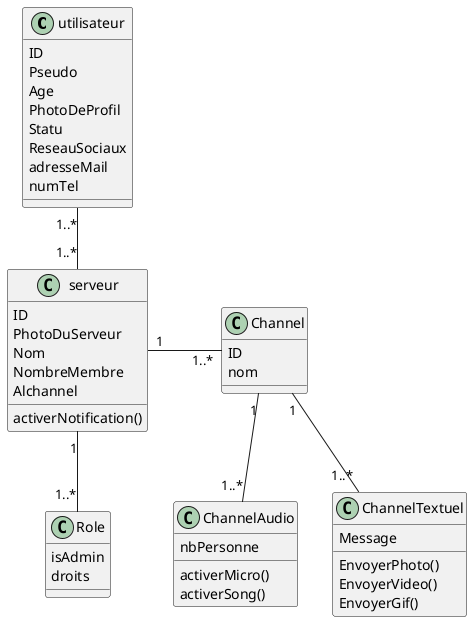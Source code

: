 @startuml

class utilisateur {
  ID
  Pseudo 
  Age 
  PhotoDeProfil
  Statu
  ReseauSociaux
  adresseMail
  numTel
}

class serveur {
  ID
  PhotoDuServeur
  Nom
  NombreMembre
  Alchannel 
  activerNotification()
}

class Role {
  isAdmin
  droits
}

class Channel {
  ID
  nom
}

class ChannelAudio{
  nbPersonne
  activerMicro()
  activerSong()
}

class ChannelTextuel{
  Message
  EnvoyerPhoto()
  EnvoyerVideo()
  EnvoyerGif()
}

utilisateur"1..*" -- "1..*" serveur
serveur"1" -- "1..*"  Role
serveur "1 " -right- " 1..*" Channel : "           "
Channel "1" -- "1..*"  ChannelTextuel 
Channel "1" -- "1..*" ChannelAudio 

@enduml
